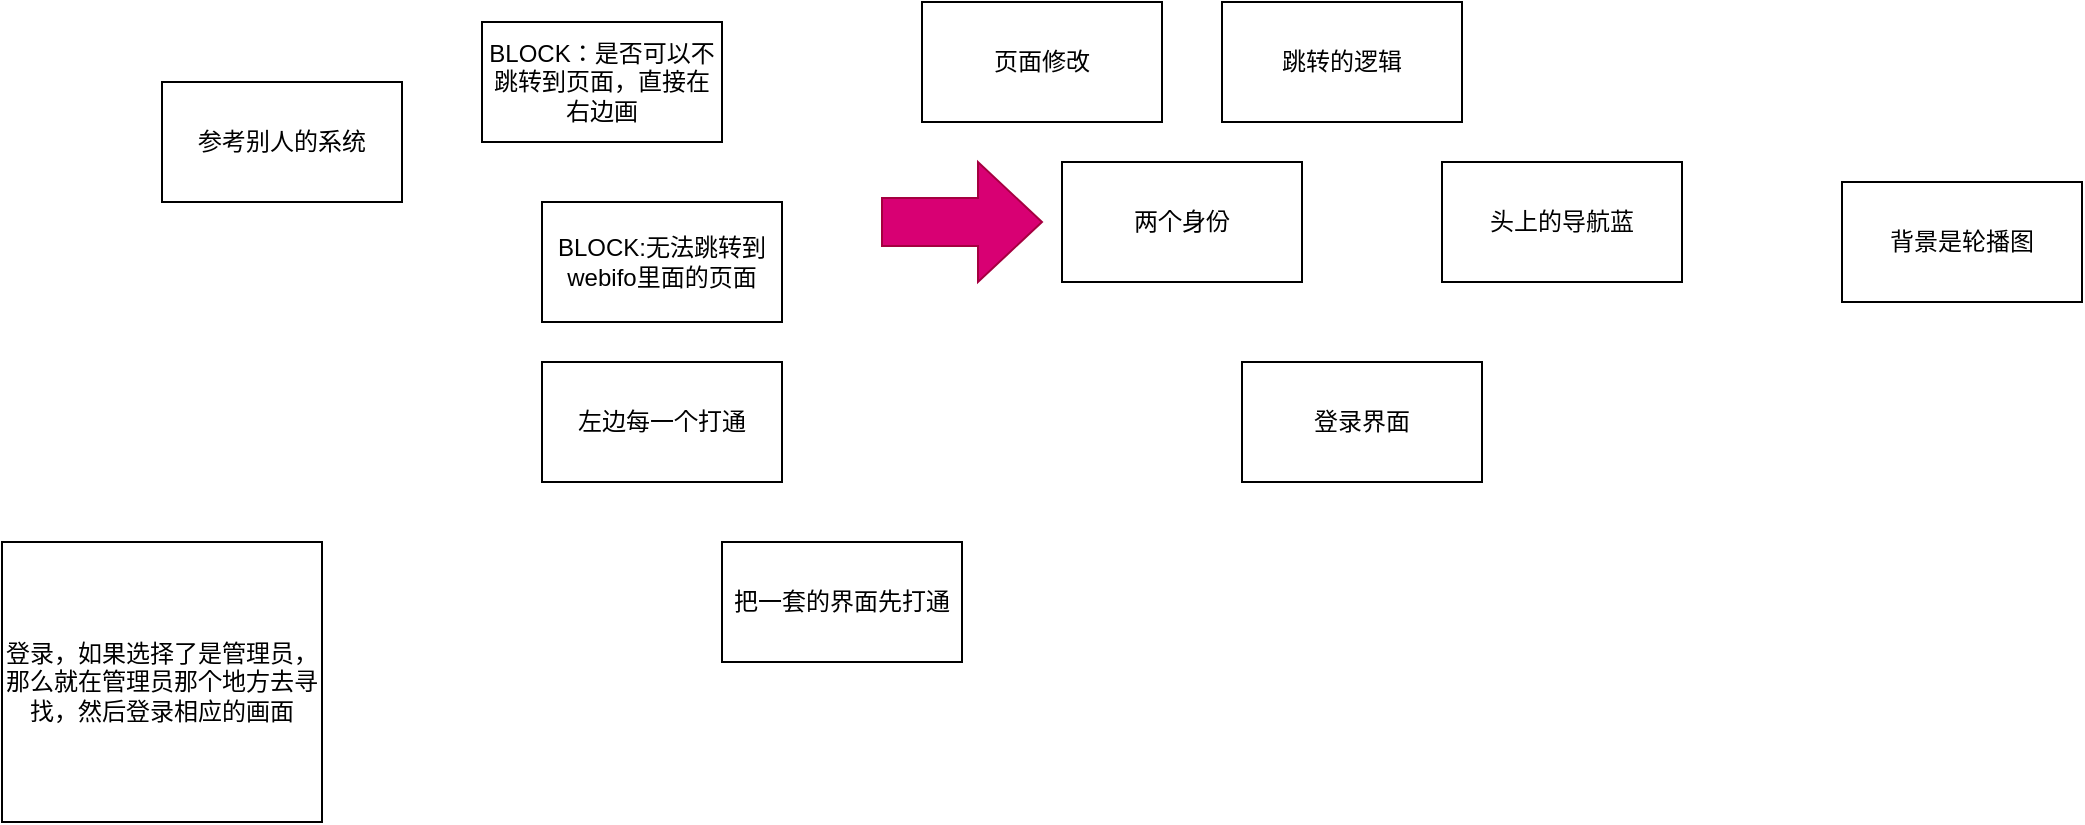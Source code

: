 <mxfile>
    <diagram id="Lkra5sjvyhQqC_2qbyV4" name="第 1 页">
        <mxGraphModel dx="1054" dy="635" grid="1" gridSize="10" guides="1" tooltips="1" connect="1" arrows="1" fold="1" page="1" pageScale="1" pageWidth="1200" pageHeight="1920" background="#FFFFFF" math="0" shadow="0">
            <root>
                <mxCell id="0"/>
                <mxCell id="1" parent="0"/>
                <mxCell id="34" value="把一套的界面先打通" style="whiteSpace=wrap;html=1;" parent="1" vertex="1">
                    <mxGeometry x="460" y="380" width="120" height="60" as="geometry"/>
                </mxCell>
                <mxCell id="35" value="参考别人的系统" style="whiteSpace=wrap;html=1;" parent="1" vertex="1">
                    <mxGeometry x="180" y="150" width="120" height="60" as="geometry"/>
                </mxCell>
                <mxCell id="38" value="左边每一个打通" style="whiteSpace=wrap;html=1;" parent="1" vertex="1">
                    <mxGeometry x="370" y="290" width="120" height="60" as="geometry"/>
                </mxCell>
                <mxCell id="39" value="登录界面" style="whiteSpace=wrap;html=1;" parent="1" vertex="1">
                    <mxGeometry x="720" y="290" width="120" height="60" as="geometry"/>
                </mxCell>
                <mxCell id="41" value="BLOCK：是否可以不跳转到页面，直接在右边画" style="whiteSpace=wrap;html=1;" parent="1" vertex="1">
                    <mxGeometry x="340" y="120" width="120" height="60" as="geometry"/>
                </mxCell>
                <mxCell id="42" value="" style="shape=singleArrow;whiteSpace=wrap;html=1;arrowWidth=0.4;arrowSize=0.4;fillColor=#d80073;strokeColor=#A50040;fontColor=#ffffff;" parent="1" vertex="1">
                    <mxGeometry x="540" y="190" width="80" height="60" as="geometry"/>
                </mxCell>
                <mxCell id="43" value="BLOCK:无法跳转到webifo里面的页面" style="whiteSpace=wrap;html=1;" parent="1" vertex="1">
                    <mxGeometry x="370" y="210" width="120" height="60" as="geometry"/>
                </mxCell>
                <mxCell id="46" value="登录，如果选择了是管理员，那么就在管理员那个地方去寻找，然后登录相应的画面" style="whiteSpace=wrap;html=1;" parent="1" vertex="1">
                    <mxGeometry x="100" y="380" width="160" height="140" as="geometry"/>
                </mxCell>
                <mxCell id="47" value="两个身份" style="whiteSpace=wrap;html=1;" parent="1" vertex="1">
                    <mxGeometry x="630" y="190" width="120" height="60" as="geometry"/>
                </mxCell>
                <mxCell id="49" value="头上的导航蓝" style="whiteSpace=wrap;html=1;" parent="1" vertex="1">
                    <mxGeometry x="820" y="190" width="120" height="60" as="geometry"/>
                </mxCell>
                <mxCell id="50" value="背景是轮播图" style="whiteSpace=wrap;html=1;" parent="1" vertex="1">
                    <mxGeometry x="1020" y="200" width="120" height="60" as="geometry"/>
                </mxCell>
                <mxCell id="51" value="页面修改" style="whiteSpace=wrap;html=1;" parent="1" vertex="1">
                    <mxGeometry x="560" y="110" width="120" height="60" as="geometry"/>
                </mxCell>
                <mxCell id="52" value="跳转的逻辑" style="whiteSpace=wrap;html=1;" parent="1" vertex="1">
                    <mxGeometry x="710" y="110" width="120" height="60" as="geometry"/>
                </mxCell>
            </root>
        </mxGraphModel>
    </diagram>
</mxfile>